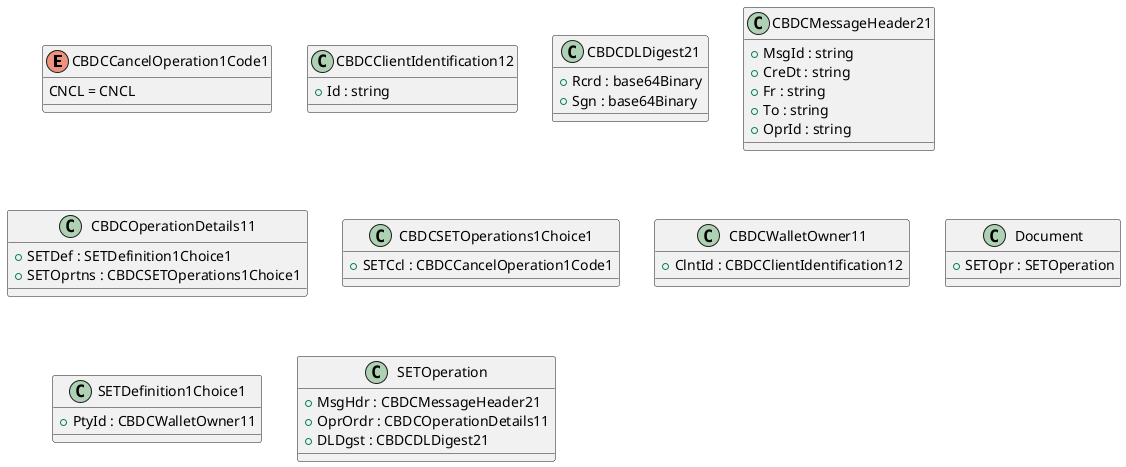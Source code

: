 @startuml

enum CBDCCancelOperation1Code1 {
    CNCL = CNCL
}
class CBDCClientIdentification12 {
    +Id : string
}
class CBDCDLDigest21 {
    +Rcrd : base64Binary
    +Sgn : base64Binary
}
class CBDCMessageHeader21 {
    +MsgId : string
    +CreDt : string
    +Fr : string
    +To : string
    +OprId : string
}
class CBDCOperationDetails11 {
    +SETDef : SETDefinition1Choice1
    +SETOprtns : CBDCSETOperations1Choice1
}
class CBDCSETOperations1Choice1 {
    +SETCcl : CBDCCancelOperation1Code1
}
class CBDCWalletOwner11 {
    +ClntId : CBDCClientIdentification12
}
class Document {
    +SETOpr : SETOperation
}
class SETDefinition1Choice1 {
    +PtyId : CBDCWalletOwner11
}
class SETOperation {
    +MsgHdr : CBDCMessageHeader21
    +OprOrdr : CBDCOperationDetails11
    +DLDgst : CBDCDLDigest21
}

@enduml
